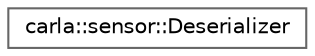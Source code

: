 digraph "类继承关系图"
{
 // INTERACTIVE_SVG=YES
 // LATEX_PDF_SIZE
  bgcolor="transparent";
  edge [fontname=Helvetica,fontsize=10,labelfontname=Helvetica,labelfontsize=10];
  node [fontname=Helvetica,fontsize=10,shape=box,height=0.2,width=0.4];
  rankdir="LR";
  Node0 [id="Node000000",label="carla::sensor::Deserializer",height=0.2,width=0.4,color="grey40", fillcolor="white", style="filled",URL="$d5/d46/classcarla_1_1sensor_1_1Deserializer.html",tooltip="Deserializes a Buffer containing data generated by a sensor and creates the appropriate SensorData cl..."];
}
